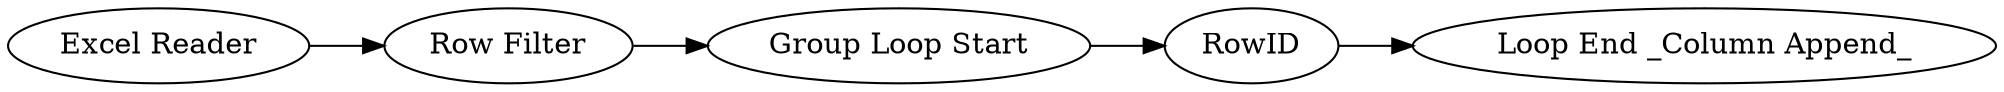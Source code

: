 digraph {
	1 [label="Excel Reader"]
	2 [label="Row Filter"]
	4 [label="Group Loop Start"]
	11 [label="Loop End _Column Append_"]
	12 [label=RowID]
	1 -> 2
	2 -> 4
	4 -> 12
	12 -> 11
	rankdir=LR
}
